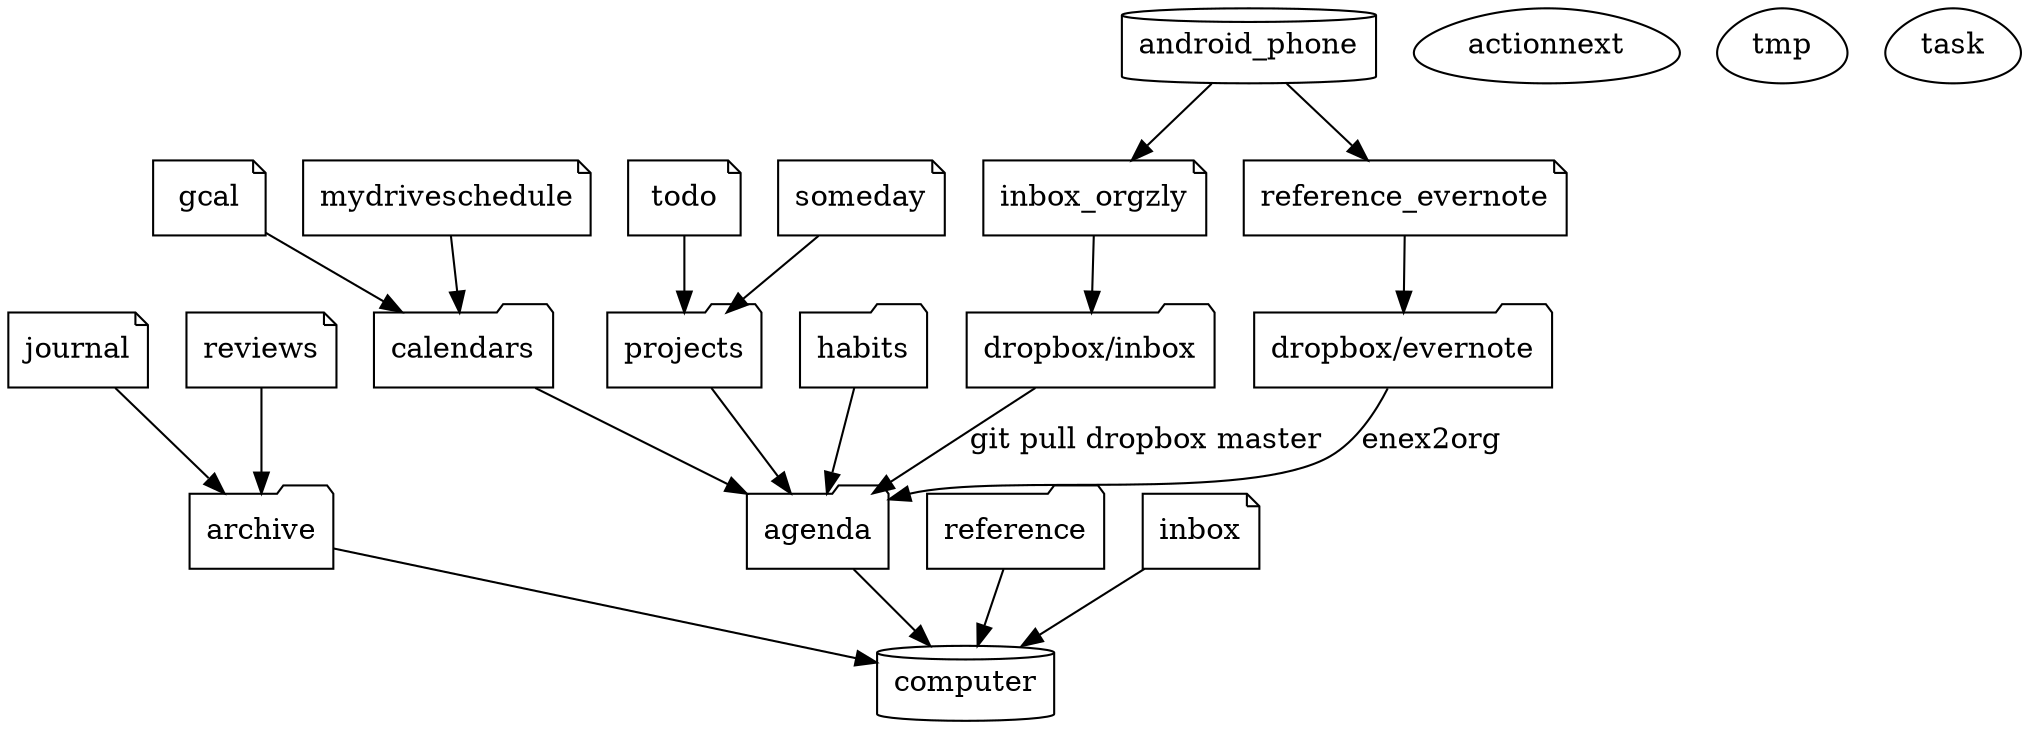 digraph gtd_design {
  phone[shape=cylinder, label=android_phone];
  computer[shape=cylinder];
  calendars[shape=folder];
  projects[shape=folder];
  archive[shape=folder];
  reference[shape=folder];
  habits[shape=folder];
  agenda[shape=folder];
  inbox_dropbox[shape=folder, label="dropbox/inbox"];
  evernote_dropbox[shape=folder, label="dropbox/evernote"];

  todo[shape=note];
  inbox_orgzly[shape=note];
  reference_evernote[shape=note];
  someday[shape=note];
  gcal[shape=note];
  reviews[shape=note];
  journal[shape=note];
  inbox[shape=note];


  actionnext[shape=egg];
  tmp[shape=egg];
  task[shape=egg];

  mydriveschedule[shape=note];
  todo, someday -> projects;

  habits, projects,   calendars -> agenda;
  agenda -> computer;
   inbox_dropbox -> agenda[label="git pull dropbox master"];
   evernote_dropbox -> agenda[label="enex2org"] ;

  phone -> inbox_orgzly, reference_evernote;
  inbox_orgzly -> inbox_dropbox;
  journal, reviews -> archive;

  reference_evernote -> evernote_dropbox;


  gcal, mydriveschedule -> calendars;
  archive, reference,  inbox -> computer;

}
